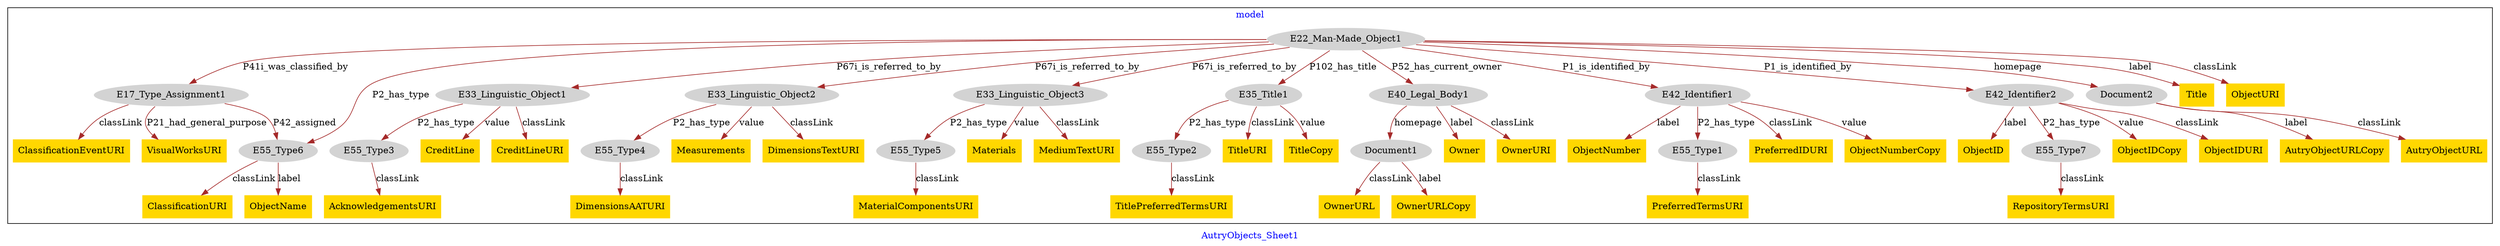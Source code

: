 digraph n0 {
fontcolor="blue"
remincross="true"
label="AutryObjects_Sheet1"
subgraph cluster {
label="model"
n2[style="filled",color="white",fillcolor="lightgray",label="E22_Man-Made_Object1"];
n3[style="filled",color="white",fillcolor="lightgray",label="E17_Type_Assignment1"];
n4[style="filled",color="white",fillcolor="lightgray",label="E33_Linguistic_Object1"];
n5[style="filled",color="white",fillcolor="lightgray",label="E33_Linguistic_Object2"];
n6[style="filled",color="white",fillcolor="lightgray",label="E33_Linguistic_Object3"];
n7[style="filled",color="white",fillcolor="lightgray",label="E35_Title1"];
n8[style="filled",color="white",fillcolor="lightgray",label="E40_Legal_Body1"];
n9[style="filled",color="white",fillcolor="lightgray",label="E42_Identifier1"];
n10[style="filled",color="white",fillcolor="lightgray",label="E42_Identifier2"];
n11[style="filled",color="white",fillcolor="lightgray",label="E55_Type6"];
n12[style="filled",color="white",fillcolor="lightgray",label="Document2"];
n13[style="filled",color="white",fillcolor="lightgray",label="E55_Type3"];
n14[style="filled",color="white",fillcolor="lightgray",label="E55_Type4"];
n15[style="filled",color="white",fillcolor="lightgray",label="E55_Type5"];
n16[style="filled",color="white",fillcolor="lightgray",label="E55_Type2"];
n17[style="filled",color="white",fillcolor="lightgray",label="Document1"];
n18[style="filled",color="white",fillcolor="lightgray",label="E55_Type1"];
n19[style="filled",color="white",fillcolor="lightgray",label="E55_Type7"];
n20[shape="plaintext",style="filled",fillcolor="gold",label="Owner"];
n21[shape="plaintext",style="filled",fillcolor="gold",label="CreditLine"];
n22[shape="plaintext",style="filled",fillcolor="gold",label="OwnerURL"];
n23[shape="plaintext",style="filled",fillcolor="gold",label="Title"];
n24[shape="plaintext",style="filled",fillcolor="gold",label="ObjectName"];
n25[shape="plaintext",style="filled",fillcolor="gold",label="Measurements"];
n26[shape="plaintext",style="filled",fillcolor="gold",label="ClassificationEventURI"];
n27[shape="plaintext",style="filled",fillcolor="gold",label="Materials"];
n28[shape="plaintext",style="filled",fillcolor="gold",label="AutryObjectURL"];
n29[shape="plaintext",style="filled",fillcolor="gold",label="VisualWorksURI"];
n30[shape="plaintext",style="filled",fillcolor="gold",label="ObjectURI"];
n31[shape="plaintext",style="filled",fillcolor="gold",label="AcknowledgementsURI"];
n32[shape="plaintext",style="filled",fillcolor="gold",label="ObjectIDCopy"];
n33[shape="plaintext",style="filled",fillcolor="gold",label="OwnerURLCopy"];
n34[shape="plaintext",style="filled",fillcolor="gold",label="TitleURI"];
n35[shape="plaintext",style="filled",fillcolor="gold",label="PreferredIDURI"];
n36[shape="plaintext",style="filled",fillcolor="gold",label="ObjectIDURI"];
n37[shape="plaintext",style="filled",fillcolor="gold",label="MediumTextURI"];
n38[shape="plaintext",style="filled",fillcolor="gold",label="TitlePreferredTermsURI"];
n39[shape="plaintext",style="filled",fillcolor="gold",label="AutryObjectURLCopy"];
n40[shape="plaintext",style="filled",fillcolor="gold",label="OwnerURI"];
n41[shape="plaintext",style="filled",fillcolor="gold",label="RepositoryTermsURI"];
n42[shape="plaintext",style="filled",fillcolor="gold",label="MaterialComponentsURI"];
n43[shape="plaintext",style="filled",fillcolor="gold",label="CreditLineURI"];
n44[shape="plaintext",style="filled",fillcolor="gold",label="ObjectNumberCopy"];
n45[shape="plaintext",style="filled",fillcolor="gold",label="ObjectNumber"];
n46[shape="plaintext",style="filled",fillcolor="gold",label="PreferredTermsURI"];
n47[shape="plaintext",style="filled",fillcolor="gold",label="ObjectID"];
n48[shape="plaintext",style="filled",fillcolor="gold",label="DimensionsTextURI"];
n49[shape="plaintext",style="filled",fillcolor="gold",label="TitleCopy"];
n50[shape="plaintext",style="filled",fillcolor="gold",label="ClassificationURI"];
n51[shape="plaintext",style="filled",fillcolor="gold",label="DimensionsAATURI"];
}
n2 -> n3[color="brown",fontcolor="black",label="P41i_was_classified_by"]
n2 -> n4[color="brown",fontcolor="black",label="P67i_is_referred_to_by"]
n2 -> n5[color="brown",fontcolor="black",label="P67i_is_referred_to_by"]
n2 -> n6[color="brown",fontcolor="black",label="P67i_is_referred_to_by"]
n2 -> n7[color="brown",fontcolor="black",label="P102_has_title"]
n2 -> n8[color="brown",fontcolor="black",label="P52_has_current_owner"]
n2 -> n9[color="brown",fontcolor="black",label="P1_is_identified_by"]
n2 -> n10[color="brown",fontcolor="black",label="P1_is_identified_by"]
n2 -> n11[color="brown",fontcolor="black",label="P2_has_type"]
n2 -> n12[color="brown",fontcolor="black",label="homepage"]
n4 -> n13[color="brown",fontcolor="black",label="P2_has_type"]
n5 -> n14[color="brown",fontcolor="black",label="P2_has_type"]
n6 -> n15[color="brown",fontcolor="black",label="P2_has_type"]
n7 -> n16[color="brown",fontcolor="black",label="P2_has_type"]
n8 -> n17[color="brown",fontcolor="black",label="homepage"]
n9 -> n18[color="brown",fontcolor="black",label="P2_has_type"]
n10 -> n19[color="brown",fontcolor="black",label="P2_has_type"]
n8 -> n20[color="brown",fontcolor="black",label="label"]
n4 -> n21[color="brown",fontcolor="black",label="value"]
n17 -> n22[color="brown",fontcolor="black",label="classLink"]
n2 -> n23[color="brown",fontcolor="black",label="label"]
n11 -> n24[color="brown",fontcolor="black",label="label"]
n5 -> n25[color="brown",fontcolor="black",label="value"]
n3 -> n26[color="brown",fontcolor="black",label="classLink"]
n6 -> n27[color="brown",fontcolor="black",label="value"]
n12 -> n28[color="brown",fontcolor="black",label="classLink"]
n3 -> n29[color="brown",fontcolor="black",label="P21_had_general_purpose"]
n2 -> n30[color="brown",fontcolor="black",label="classLink"]
n13 -> n31[color="brown",fontcolor="black",label="classLink"]
n10 -> n32[color="brown",fontcolor="black",label="value"]
n17 -> n33[color="brown",fontcolor="black",label="label"]
n7 -> n34[color="brown",fontcolor="black",label="classLink"]
n9 -> n35[color="brown",fontcolor="black",label="classLink"]
n10 -> n36[color="brown",fontcolor="black",label="classLink"]
n6 -> n37[color="brown",fontcolor="black",label="classLink"]
n16 -> n38[color="brown",fontcolor="black",label="classLink"]
n12 -> n39[color="brown",fontcolor="black",label="label"]
n8 -> n40[color="brown",fontcolor="black",label="classLink"]
n19 -> n41[color="brown",fontcolor="black",label="classLink"]
n15 -> n42[color="brown",fontcolor="black",label="classLink"]
n4 -> n43[color="brown",fontcolor="black",label="classLink"]
n9 -> n44[color="brown",fontcolor="black",label="value"]
n9 -> n45[color="brown",fontcolor="black",label="label"]
n18 -> n46[color="brown",fontcolor="black",label="classLink"]
n10 -> n47[color="brown",fontcolor="black",label="label"]
n5 -> n48[color="brown",fontcolor="black",label="classLink"]
n7 -> n49[color="brown",fontcolor="black",label="value"]
n11 -> n50[color="brown",fontcolor="black",label="classLink"]
n14 -> n51[color="brown",fontcolor="black",label="classLink"]
n3 -> n11[color="brown",fontcolor="black",label="P42_assigned"]
}
